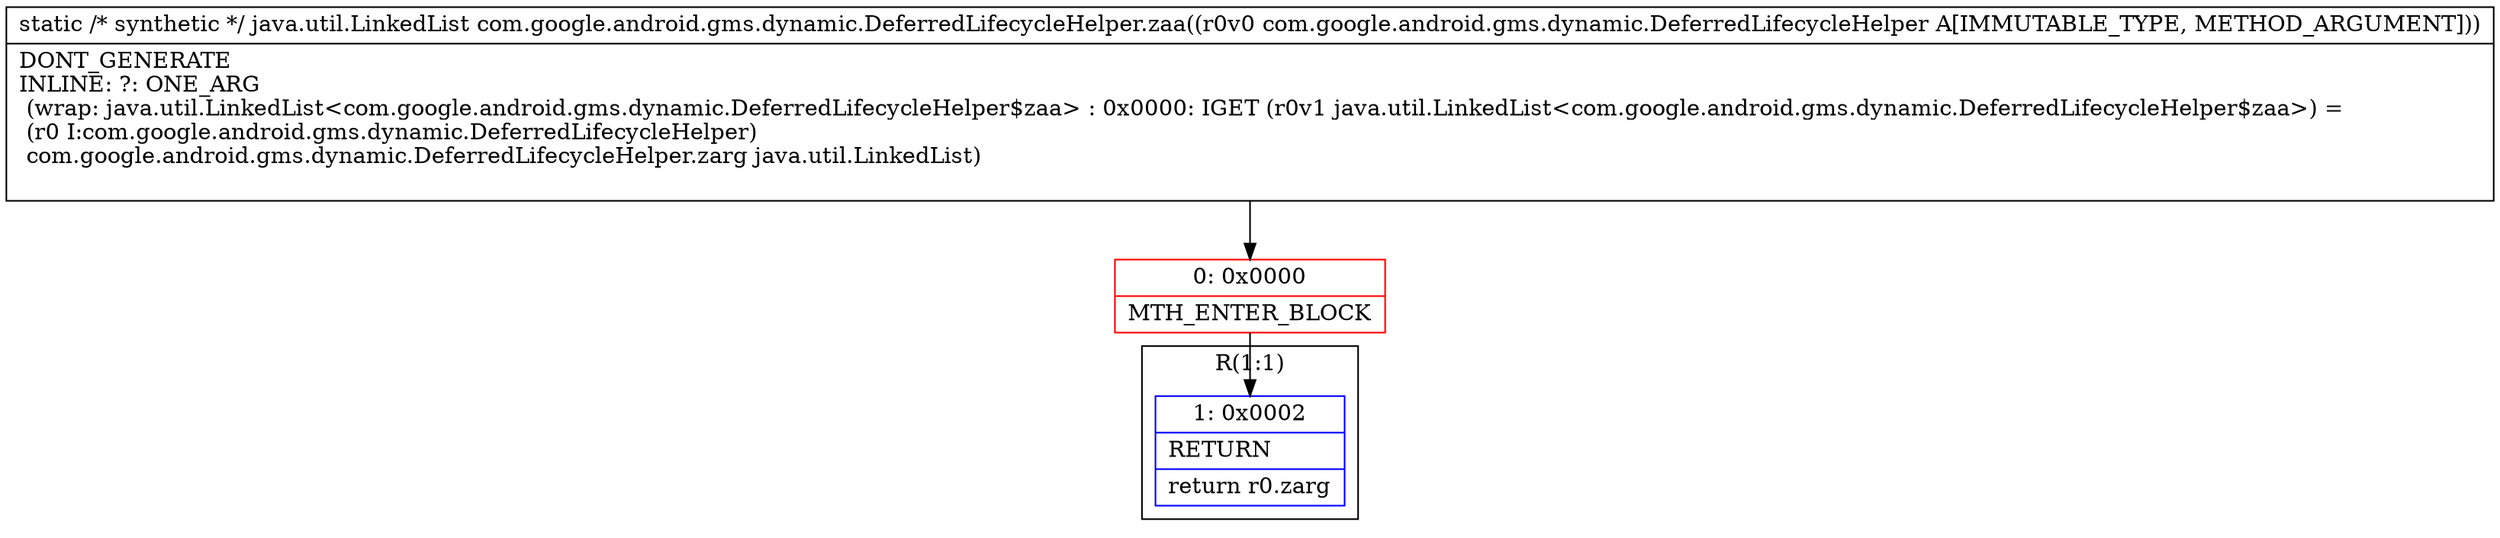digraph "CFG forcom.google.android.gms.dynamic.DeferredLifecycleHelper.zaa(Lcom\/google\/android\/gms\/dynamic\/DeferredLifecycleHelper;)Ljava\/util\/LinkedList;" {
subgraph cluster_Region_737091321 {
label = "R(1:1)";
node [shape=record,color=blue];
Node_1 [shape=record,label="{1\:\ 0x0002|RETURN\l|return r0.zarg\l}"];
}
Node_0 [shape=record,color=red,label="{0\:\ 0x0000|MTH_ENTER_BLOCK\l}"];
MethodNode[shape=record,label="{static \/* synthetic *\/ java.util.LinkedList com.google.android.gms.dynamic.DeferredLifecycleHelper.zaa((r0v0 com.google.android.gms.dynamic.DeferredLifecycleHelper A[IMMUTABLE_TYPE, METHOD_ARGUMENT]))  | DONT_GENERATE\lINLINE: ?: ONE_ARG  \l  (wrap: java.util.LinkedList\<com.google.android.gms.dynamic.DeferredLifecycleHelper$zaa\> : 0x0000: IGET  (r0v1 java.util.LinkedList\<com.google.android.gms.dynamic.DeferredLifecycleHelper$zaa\>) = \l  (r0 I:com.google.android.gms.dynamic.DeferredLifecycleHelper)\l com.google.android.gms.dynamic.DeferredLifecycleHelper.zarg java.util.LinkedList)\l\l}"];
MethodNode -> Node_0;
Node_0 -> Node_1;
}

